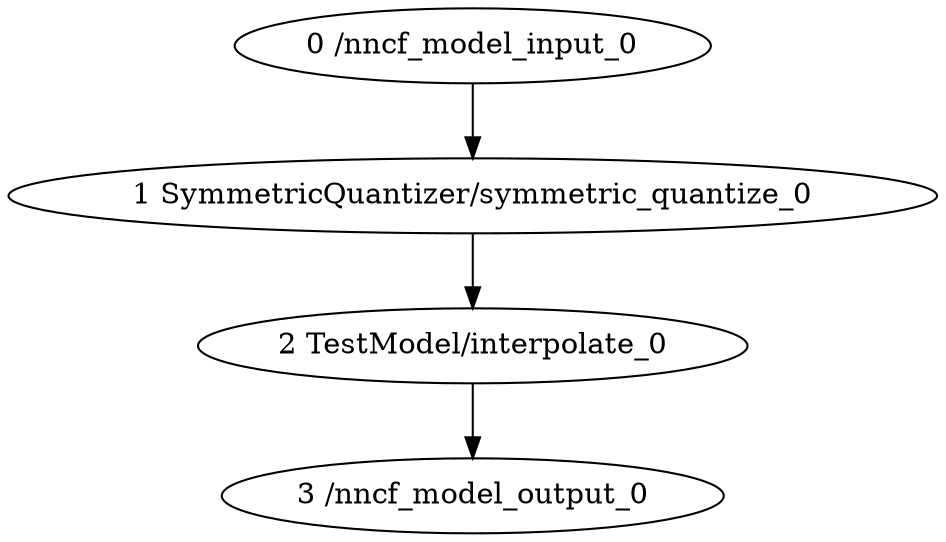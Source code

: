 strict digraph  {
"0 /nncf_model_input_0" [id=0, type=nncf_model_input];
"1 SymmetricQuantizer/symmetric_quantize_0" [id=1, type=symmetric_quantize];
"2 TestModel/interpolate_0" [id=2, type=interpolate];
"3 /nncf_model_output_0" [id=3, type=nncf_model_output];
"0 /nncf_model_input_0" -> "1 SymmetricQuantizer/symmetric_quantize_0";
"1 SymmetricQuantizer/symmetric_quantize_0" -> "2 TestModel/interpolate_0";
"2 TestModel/interpolate_0" -> "3 /nncf_model_output_0";
}
